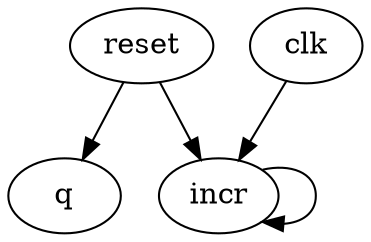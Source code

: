 digraph "" {
	reset -> q	[weight=1.0];
	reset -> incr	[weight=2.0];
	incr -> incr	[weight=1.0];
	clk -> incr	[weight=1.0];
}
